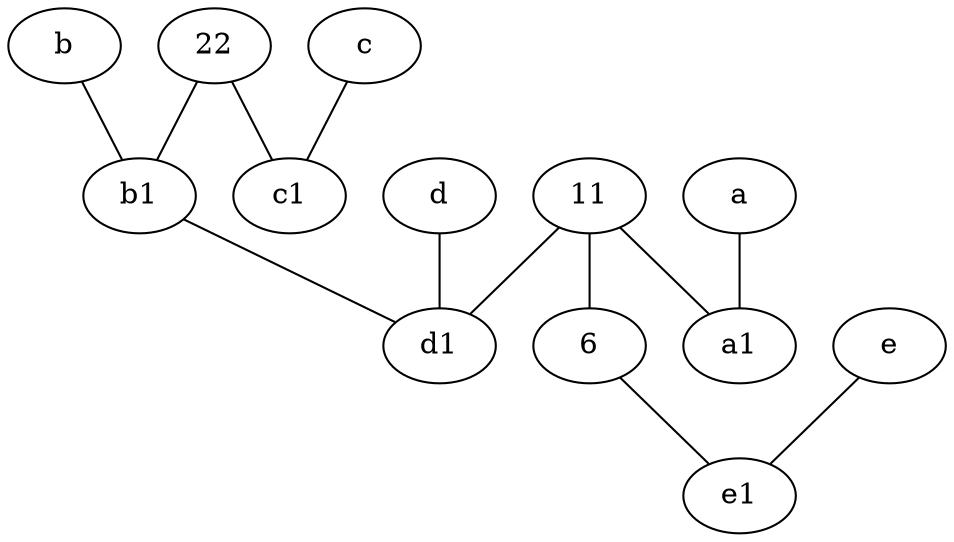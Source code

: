 graph {
	node [labelfontsize=50]
	d1 [labelfontsize=50 pos="3,5!"]
	b1 [labelfontsize=50 pos="9,4!"]
	e1 [labelfontsize=50 pos="7,7!"]
	11 [labelfontsize=50]
	22 [labelfontsize=50]
	d [labelfontsize=50 pos="2,5!"]
	6 [labelfontsize=50]
	c1 [labelfontsize=50 pos="4.5,3!"]
	a1 [labelfontsize=50 pos="8,3!"]
	b -- b1
	b1 -- d1
	e -- e1
	d -- d1
	11 -- 6
	22 -- b1
	6 -- e1
	c -- c1
	11 -- d1
	a -- a1
	22 -- c1
	11 -- a1
}
